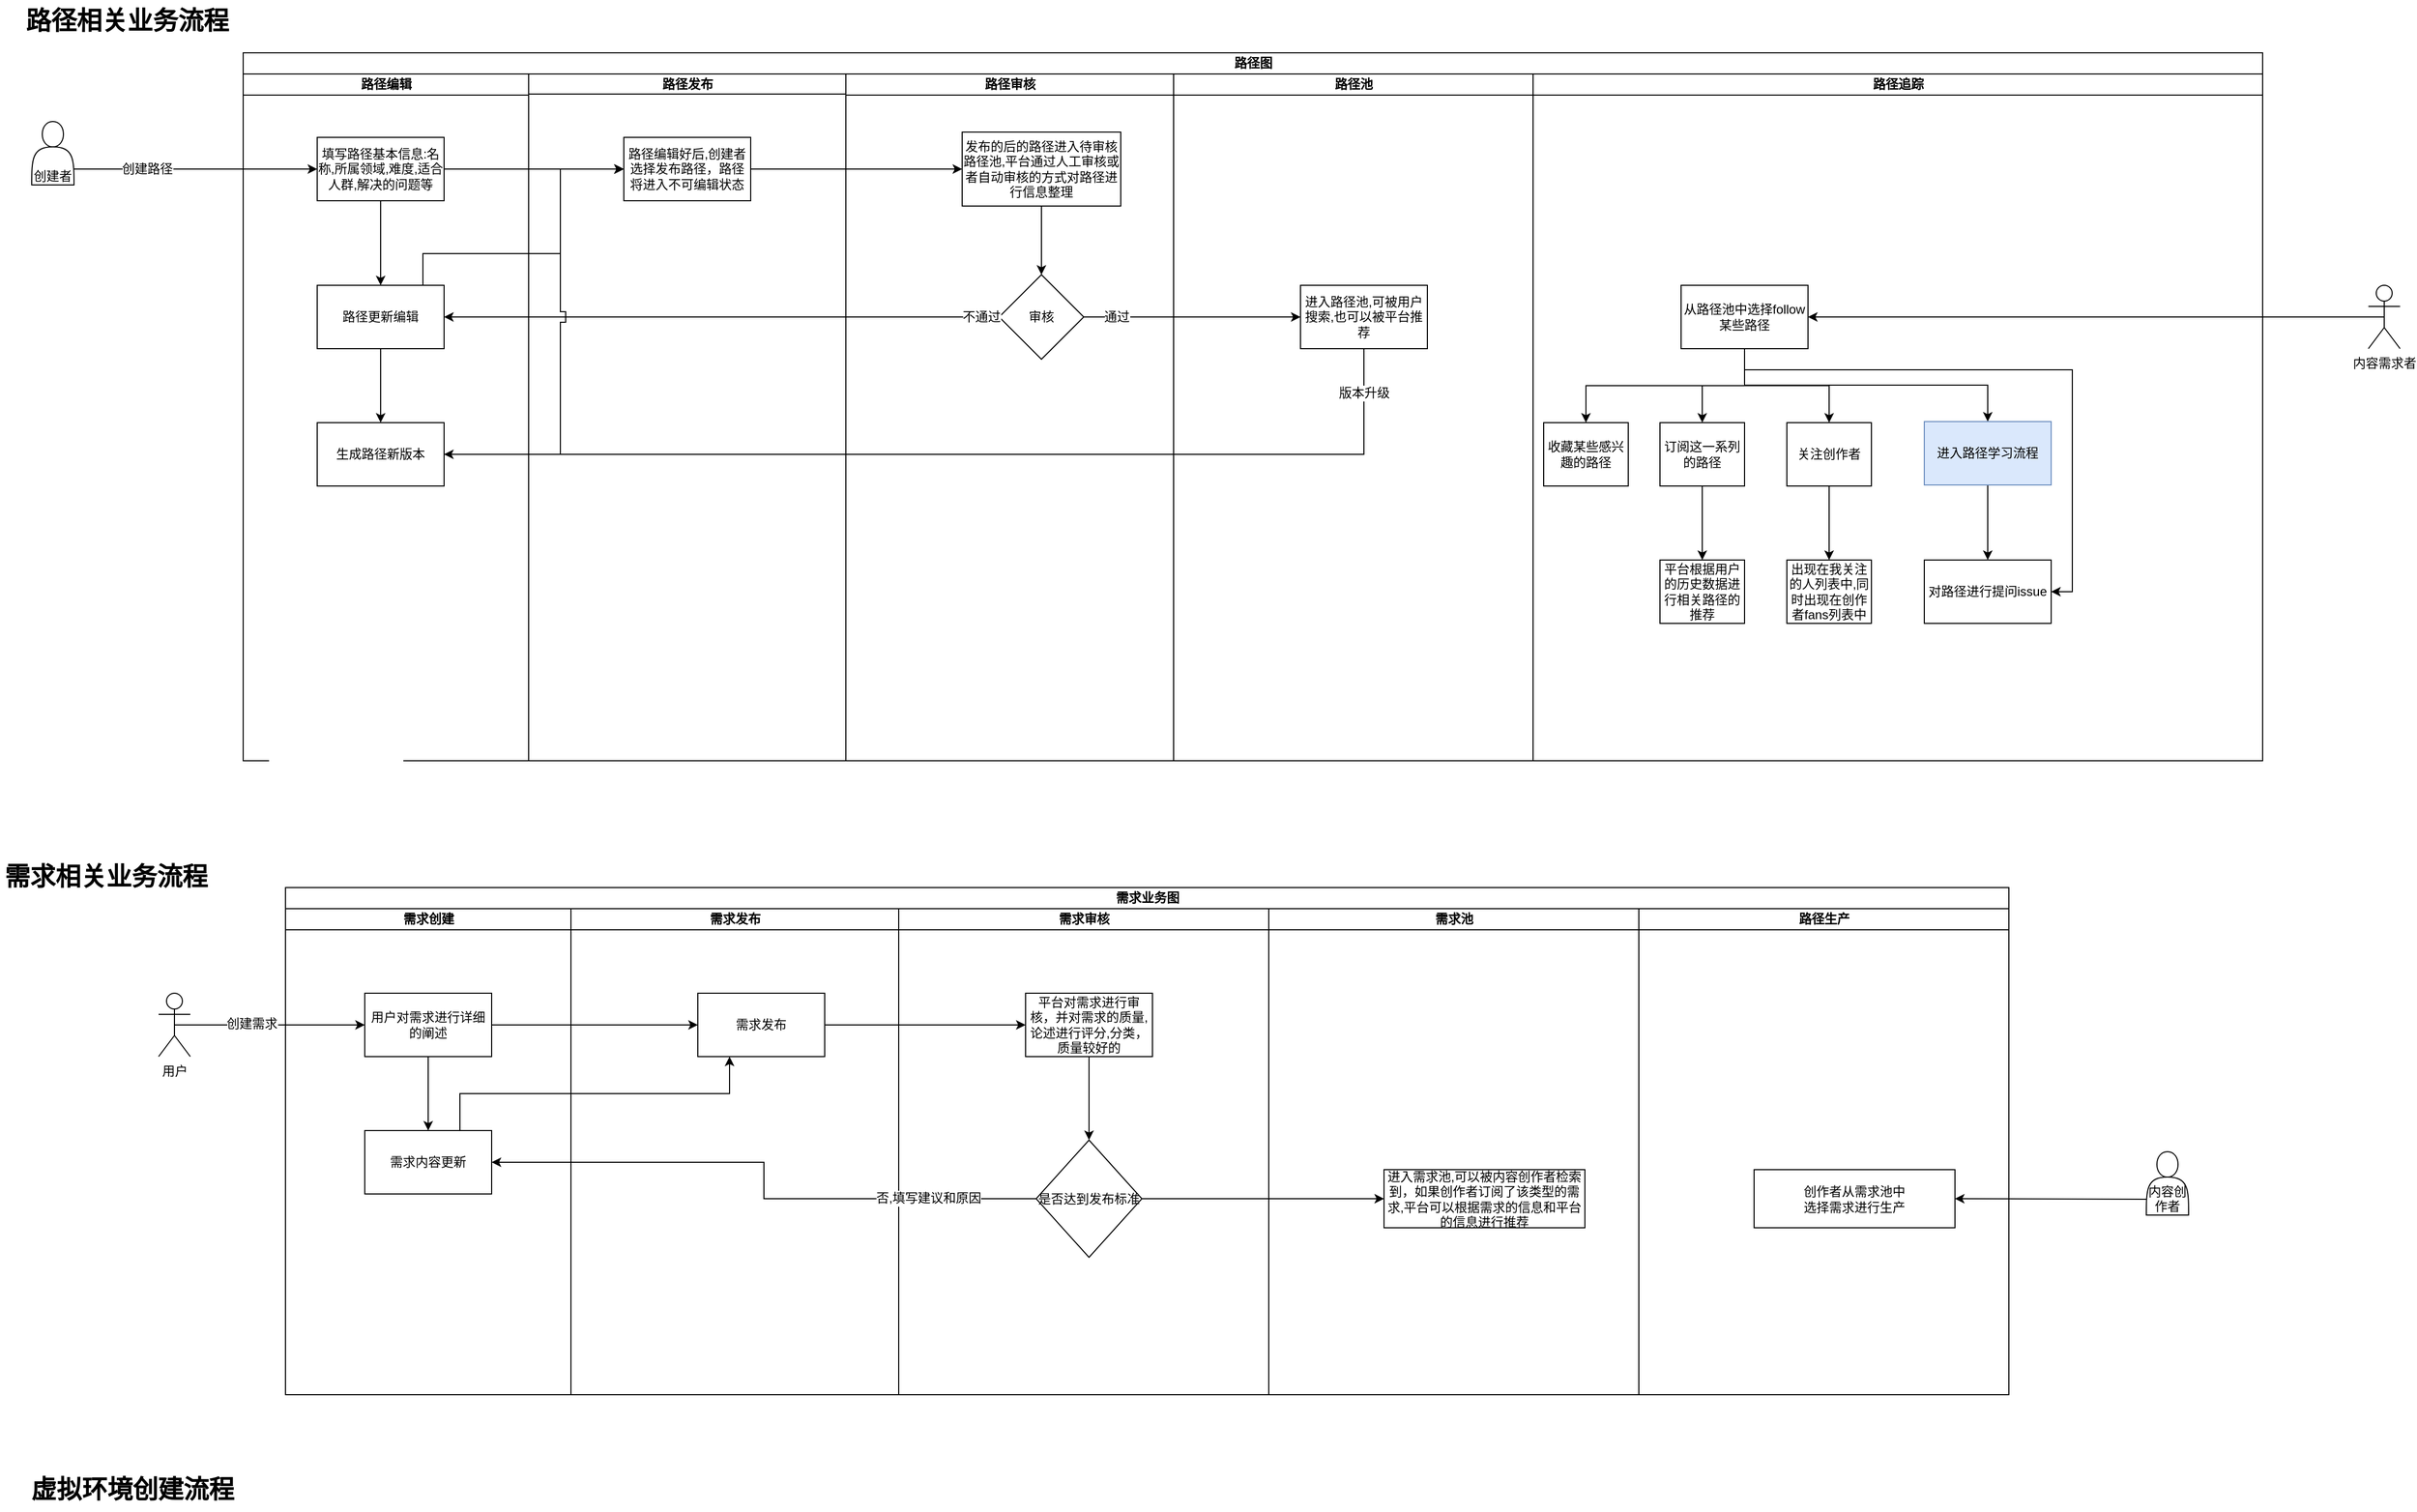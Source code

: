 <mxfile version="10.7.5" type="github"><diagram id="Y3d2bjQpXsiZd7e_Vbnl" name="业务流程图"><mxGraphModel dx="760" dy="499" grid="1" gridSize="10" guides="1" tooltips="1" connect="1" arrows="1" fold="1" page="1" pageScale="1" pageWidth="827" pageHeight="1169" math="0" shadow="0"><root><mxCell id="0"/><mxCell id="1" parent="0"/><mxCell id="p8LNPZyDQQoHtBE9kwxr-2" value="路径图" style="swimlane;html=1;childLayout=stackLayout;resizeParent=1;resizeParentMax=0;startSize=20;horizontal=1;verticalAlign=middle;" vertex="1" parent="1"><mxGeometry x="320" y="60" width="1910" height="670" as="geometry"/></mxCell><mxCell id="p8LNPZyDQQoHtBE9kwxr-4" value="路径编辑" style="swimlane;html=1;startSize=20;" vertex="1" parent="p8LNPZyDQQoHtBE9kwxr-2"><mxGeometry y="20" width="270" height="650" as="geometry"/></mxCell><mxCell id="p8LNPZyDQQoHtBE9kwxr-42" style="edgeStyle=orthogonalEdgeStyle;rounded=0;jumpStyle=sharp;jumpSize=10;orthogonalLoop=1;jettySize=auto;html=1;exitX=0.5;exitY=1;exitDx=0;exitDy=0;startSize=20;" edge="1" parent="p8LNPZyDQQoHtBE9kwxr-4" source="p8LNPZyDQQoHtBE9kwxr-25" target="p8LNPZyDQQoHtBE9kwxr-40"><mxGeometry relative="1" as="geometry"/></mxCell><mxCell id="p8LNPZyDQQoHtBE9kwxr-25" value="填写路径基本信息:名称,所属领域,难度,适合人群,解决的问题等" style="rounded=0;whiteSpace=wrap;html=1;shadow=0;startSize=20;" vertex="1" parent="p8LNPZyDQQoHtBE9kwxr-4"><mxGeometry x="70" y="60" width="120" height="60" as="geometry"/></mxCell><mxCell id="p8LNPZyDQQoHtBE9kwxr-44" style="edgeStyle=orthogonalEdgeStyle;rounded=0;jumpStyle=sharp;jumpSize=10;orthogonalLoop=1;jettySize=auto;html=1;exitX=0.5;exitY=1;exitDx=0;exitDy=0;startSize=20;" edge="1" parent="p8LNPZyDQQoHtBE9kwxr-4" source="p8LNPZyDQQoHtBE9kwxr-40" target="p8LNPZyDQQoHtBE9kwxr-43"><mxGeometry relative="1" as="geometry"/></mxCell><mxCell id="p8LNPZyDQQoHtBE9kwxr-40" value="路径更新编辑" style="rounded=0;whiteSpace=wrap;html=1;shadow=0;startSize=20;" vertex="1" parent="p8LNPZyDQQoHtBE9kwxr-4"><mxGeometry x="70" y="200" width="120" height="60" as="geometry"/></mxCell><mxCell id="p8LNPZyDQQoHtBE9kwxr-43" value="生成路径新版本" style="rounded=0;whiteSpace=wrap;html=1;shadow=0;startSize=20;" vertex="1" parent="p8LNPZyDQQoHtBE9kwxr-4"><mxGeometry x="70" y="330" width="120" height="60" as="geometry"/></mxCell><mxCell id="p8LNPZyDQQoHtBE9kwxr-5" value="路径发布" style="swimlane;html=1;startSize=19;" vertex="1" parent="p8LNPZyDQQoHtBE9kwxr-2"><mxGeometry x="270" y="20" width="300" height="650" as="geometry"/></mxCell><mxCell id="p8LNPZyDQQoHtBE9kwxr-28" value="路径编辑好后,创建者选择发布路径，路径将进入不可编辑状态" style="rounded=0;whiteSpace=wrap;html=1;shadow=0;startSize=20;" vertex="1" parent="p8LNPZyDQQoHtBE9kwxr-5"><mxGeometry x="90" y="60" width="120" height="60" as="geometry"/></mxCell><mxCell id="p8LNPZyDQQoHtBE9kwxr-21" value="路径审核" style="swimlane;html=1;startSize=20;" vertex="1" parent="p8LNPZyDQQoHtBE9kwxr-2"><mxGeometry x="570" y="20" width="310" height="650" as="geometry"/></mxCell><mxCell id="p8LNPZyDQQoHtBE9kwxr-33" style="edgeStyle=orthogonalEdgeStyle;rounded=0;orthogonalLoop=1;jettySize=auto;html=1;exitX=0.5;exitY=1;exitDx=0;exitDy=0;entryX=0.5;entryY=0;entryDx=0;entryDy=0;startSize=20;" edge="1" parent="p8LNPZyDQQoHtBE9kwxr-21" source="p8LNPZyDQQoHtBE9kwxr-30" target="p8LNPZyDQQoHtBE9kwxr-32"><mxGeometry relative="1" as="geometry"/></mxCell><mxCell id="p8LNPZyDQQoHtBE9kwxr-30" value="发布的后的路径进入待审核路径池,平台通过人工审核或者自动审核的方式对路径进行信息整理" style="rounded=0;whiteSpace=wrap;html=1;shadow=0;startSize=20;" vertex="1" parent="p8LNPZyDQQoHtBE9kwxr-21"><mxGeometry x="110" y="55" width="150" height="70" as="geometry"/></mxCell><mxCell id="p8LNPZyDQQoHtBE9kwxr-32" value="审核" style="rhombus;whiteSpace=wrap;html=1;rounded=0;shadow=0;startSize=20;" vertex="1" parent="p8LNPZyDQQoHtBE9kwxr-21"><mxGeometry x="145" y="190" width="80" height="80" as="geometry"/></mxCell><mxCell id="p8LNPZyDQQoHtBE9kwxr-29" style="edgeStyle=orthogonalEdgeStyle;rounded=0;orthogonalLoop=1;jettySize=auto;html=1;exitX=1;exitY=0.5;exitDx=0;exitDy=0;entryX=0;entryY=0.5;entryDx=0;entryDy=0;startSize=20;" edge="1" parent="p8LNPZyDQQoHtBE9kwxr-2" source="p8LNPZyDQQoHtBE9kwxr-25" target="p8LNPZyDQQoHtBE9kwxr-28"><mxGeometry relative="1" as="geometry"/></mxCell><mxCell id="p8LNPZyDQQoHtBE9kwxr-31" style="edgeStyle=orthogonalEdgeStyle;rounded=0;orthogonalLoop=1;jettySize=auto;html=1;exitX=1;exitY=0.5;exitDx=0;exitDy=0;startSize=20;" edge="1" parent="p8LNPZyDQQoHtBE9kwxr-2" source="p8LNPZyDQQoHtBE9kwxr-28" target="p8LNPZyDQQoHtBE9kwxr-30"><mxGeometry relative="1" as="geometry"/></mxCell><mxCell id="p8LNPZyDQQoHtBE9kwxr-35" style="edgeStyle=orthogonalEdgeStyle;rounded=0;jumpStyle=sharp;orthogonalLoop=1;jettySize=auto;html=1;exitX=0;exitY=0.5;exitDx=0;exitDy=0;startSize=20;jumpSize=10;entryX=1;entryY=0.5;entryDx=0;entryDy=0;" edge="1" parent="p8LNPZyDQQoHtBE9kwxr-2" source="p8LNPZyDQQoHtBE9kwxr-32" target="p8LNPZyDQQoHtBE9kwxr-40"><mxGeometry relative="1" as="geometry"/></mxCell><mxCell id="p8LNPZyDQQoHtBE9kwxr-36" value="不通过" style="text;html=1;resizable=0;points=[];align=center;verticalAlign=middle;labelBackgroundColor=#ffffff;" vertex="1" connectable="0" parent="p8LNPZyDQQoHtBE9kwxr-35"><mxGeometry x="-0.934" relative="1" as="geometry"><mxPoint as="offset"/></mxGeometry></mxCell><mxCell id="p8LNPZyDQQoHtBE9kwxr-22" value="路径池" style="swimlane;html=1;startSize=20;" vertex="1" parent="p8LNPZyDQQoHtBE9kwxr-2"><mxGeometry x="880" y="20" width="340" height="650" as="geometry"/></mxCell><mxCell id="p8LNPZyDQQoHtBE9kwxr-38" value="进入路径池,可被用户搜索,也可以被平台推荐" style="rounded=0;whiteSpace=wrap;html=1;shadow=0;startSize=20;" vertex="1" parent="p8LNPZyDQQoHtBE9kwxr-22"><mxGeometry x="120" y="200" width="120" height="60" as="geometry"/></mxCell><mxCell id="p8LNPZyDQQoHtBE9kwxr-39" style="edgeStyle=orthogonalEdgeStyle;rounded=0;jumpStyle=sharp;jumpSize=10;orthogonalLoop=1;jettySize=auto;html=1;exitX=1;exitY=0.5;exitDx=0;exitDy=0;entryX=0;entryY=0.5;entryDx=0;entryDy=0;startSize=20;" edge="1" parent="p8LNPZyDQQoHtBE9kwxr-2" source="p8LNPZyDQQoHtBE9kwxr-32" target="p8LNPZyDQQoHtBE9kwxr-38"><mxGeometry relative="1" as="geometry"/></mxCell><mxCell id="p8LNPZyDQQoHtBE9kwxr-47" value="通过" style="text;html=1;resizable=0;points=[];align=center;verticalAlign=middle;labelBackgroundColor=#ffffff;" vertex="1" connectable="0" parent="p8LNPZyDQQoHtBE9kwxr-39"><mxGeometry x="-0.698" relative="1" as="geometry"><mxPoint as="offset"/></mxGeometry></mxCell><mxCell id="p8LNPZyDQQoHtBE9kwxr-41" style="edgeStyle=orthogonalEdgeStyle;rounded=0;jumpStyle=sharp;jumpSize=10;orthogonalLoop=1;jettySize=auto;html=1;exitX=0.5;exitY=0;exitDx=0;exitDy=0;entryX=0;entryY=0.5;entryDx=0;entryDy=0;startSize=20;" edge="1" parent="p8LNPZyDQQoHtBE9kwxr-2" source="p8LNPZyDQQoHtBE9kwxr-40" target="p8LNPZyDQQoHtBE9kwxr-28"><mxGeometry relative="1" as="geometry"><Array as="points"><mxPoint x="170" y="220"/><mxPoint x="170" y="190"/><mxPoint x="300" y="190"/><mxPoint x="300" y="110"/></Array></mxGeometry></mxCell><mxCell id="p8LNPZyDQQoHtBE9kwxr-45" style="edgeStyle=orthogonalEdgeStyle;rounded=0;jumpStyle=sharp;jumpSize=10;orthogonalLoop=1;jettySize=auto;html=1;exitX=1;exitY=0.5;exitDx=0;exitDy=0;entryX=0;entryY=0.5;entryDx=0;entryDy=0;startSize=20;" edge="1" parent="p8LNPZyDQQoHtBE9kwxr-2" source="p8LNPZyDQQoHtBE9kwxr-43" target="p8LNPZyDQQoHtBE9kwxr-28"><mxGeometry relative="1" as="geometry"><Array as="points"><mxPoint x="300" y="380"/><mxPoint x="300" y="110"/></Array></mxGeometry></mxCell><mxCell id="p8LNPZyDQQoHtBE9kwxr-48" style="edgeStyle=orthogonalEdgeStyle;rounded=0;jumpStyle=sharp;jumpSize=10;orthogonalLoop=1;jettySize=auto;html=1;exitX=0.5;exitY=1;exitDx=0;exitDy=0;entryX=1;entryY=0.5;entryDx=0;entryDy=0;startSize=20;" edge="1" parent="p8LNPZyDQQoHtBE9kwxr-2" source="p8LNPZyDQQoHtBE9kwxr-38" target="p8LNPZyDQQoHtBE9kwxr-43"><mxGeometry relative="1" as="geometry"/></mxCell><mxCell id="p8LNPZyDQQoHtBE9kwxr-49" value="版本升级" style="text;html=1;resizable=0;points=[];align=center;verticalAlign=middle;labelBackgroundColor=#ffffff;" vertex="1" connectable="0" parent="p8LNPZyDQQoHtBE9kwxr-48"><mxGeometry x="-0.913" relative="1" as="geometry"><mxPoint as="offset"/></mxGeometry></mxCell><mxCell id="p8LNPZyDQQoHtBE9kwxr-37" value="路径追踪&lt;br&gt;" style="swimlane;html=1;startSize=20;" vertex="1" parent="p8LNPZyDQQoHtBE9kwxr-2"><mxGeometry x="1220" y="20" width="690" height="650" as="geometry"/></mxCell><mxCell id="p8LNPZyDQQoHtBE9kwxr-60" style="edgeStyle=orthogonalEdgeStyle;rounded=0;jumpStyle=sharp;jumpSize=10;orthogonalLoop=1;jettySize=auto;html=1;exitX=0.5;exitY=1;exitDx=0;exitDy=0;startSize=20;" edge="1" parent="p8LNPZyDQQoHtBE9kwxr-37" source="p8LNPZyDQQoHtBE9kwxr-50" target="p8LNPZyDQQoHtBE9kwxr-59"><mxGeometry relative="1" as="geometry"/></mxCell><mxCell id="p8LNPZyDQQoHtBE9kwxr-68" style="edgeStyle=orthogonalEdgeStyle;rounded=0;jumpStyle=sharp;jumpSize=10;orthogonalLoop=1;jettySize=auto;html=1;exitX=0.5;exitY=1;exitDx=0;exitDy=0;entryX=0.5;entryY=0;entryDx=0;entryDy=0;startSize=20;" edge="1" parent="p8LNPZyDQQoHtBE9kwxr-37" source="p8LNPZyDQQoHtBE9kwxr-50" target="p8LNPZyDQQoHtBE9kwxr-65"><mxGeometry relative="1" as="geometry"/></mxCell><mxCell id="p8LNPZyDQQoHtBE9kwxr-69" style="edgeStyle=orthogonalEdgeStyle;rounded=0;jumpStyle=sharp;jumpSize=10;orthogonalLoop=1;jettySize=auto;html=1;exitX=0.5;exitY=1;exitDx=0;exitDy=0;startSize=20;" edge="1" parent="p8LNPZyDQQoHtBE9kwxr-37" source="p8LNPZyDQQoHtBE9kwxr-50" target="p8LNPZyDQQoHtBE9kwxr-66"><mxGeometry relative="1" as="geometry"/></mxCell><mxCell id="p8LNPZyDQQoHtBE9kwxr-70" style="edgeStyle=orthogonalEdgeStyle;rounded=0;jumpStyle=sharp;jumpSize=10;orthogonalLoop=1;jettySize=auto;html=1;exitX=0.5;exitY=1;exitDx=0;exitDy=0;startSize=20;" edge="1" parent="p8LNPZyDQQoHtBE9kwxr-37" source="p8LNPZyDQQoHtBE9kwxr-50" target="p8LNPZyDQQoHtBE9kwxr-67"><mxGeometry relative="1" as="geometry"/></mxCell><mxCell id="p8LNPZyDQQoHtBE9kwxr-73" style="edgeStyle=orthogonalEdgeStyle;rounded=0;jumpStyle=sharp;jumpSize=10;orthogonalLoop=1;jettySize=auto;html=1;exitX=0.5;exitY=1;exitDx=0;exitDy=0;entryX=1;entryY=0.5;entryDx=0;entryDy=0;startSize=20;" edge="1" parent="p8LNPZyDQQoHtBE9kwxr-37" source="p8LNPZyDQQoHtBE9kwxr-50" target="p8LNPZyDQQoHtBE9kwxr-71"><mxGeometry relative="1" as="geometry"><Array as="points"><mxPoint x="200" y="280"/><mxPoint x="510" y="280"/><mxPoint x="510" y="490"/></Array></mxGeometry></mxCell><mxCell id="p8LNPZyDQQoHtBE9kwxr-50" value="从路径池中选择follow某些路径" style="rounded=0;whiteSpace=wrap;html=1;shadow=0;startSize=20;" vertex="1" parent="p8LNPZyDQQoHtBE9kwxr-37"><mxGeometry x="140" y="200" width="120" height="60" as="geometry"/></mxCell><mxCell id="p8LNPZyDQQoHtBE9kwxr-72" style="edgeStyle=orthogonalEdgeStyle;rounded=0;jumpStyle=sharp;jumpSize=10;orthogonalLoop=1;jettySize=auto;html=1;exitX=0.5;exitY=1;exitDx=0;exitDy=0;entryX=0.5;entryY=0;entryDx=0;entryDy=0;startSize=20;" edge="1" parent="p8LNPZyDQQoHtBE9kwxr-37" source="p8LNPZyDQQoHtBE9kwxr-59" target="p8LNPZyDQQoHtBE9kwxr-71"><mxGeometry relative="1" as="geometry"/></mxCell><mxCell id="p8LNPZyDQQoHtBE9kwxr-59" value="进入路径学习流程" style="rounded=0;whiteSpace=wrap;html=1;shadow=0;startSize=20;fillColor=#dae8fc;strokeColor=#6c8ebf;" vertex="1" parent="p8LNPZyDQQoHtBE9kwxr-37"><mxGeometry x="370" y="329" width="120" height="60" as="geometry"/></mxCell><mxCell id="p8LNPZyDQQoHtBE9kwxr-65" value="收藏某些感兴趣的路径" style="rounded=0;whiteSpace=wrap;html=1;shadow=0;startSize=20;" vertex="1" parent="p8LNPZyDQQoHtBE9kwxr-37"><mxGeometry x="10" y="330" width="80" height="60" as="geometry"/></mxCell><mxCell id="p8LNPZyDQQoHtBE9kwxr-75" style="edgeStyle=orthogonalEdgeStyle;rounded=0;jumpStyle=sharp;jumpSize=10;orthogonalLoop=1;jettySize=auto;html=1;exitX=0.5;exitY=1;exitDx=0;exitDy=0;startSize=20;" edge="1" parent="p8LNPZyDQQoHtBE9kwxr-37" source="p8LNPZyDQQoHtBE9kwxr-66" target="p8LNPZyDQQoHtBE9kwxr-74"><mxGeometry relative="1" as="geometry"/></mxCell><mxCell id="p8LNPZyDQQoHtBE9kwxr-66" value="订阅这一系列的路径" style="rounded=0;whiteSpace=wrap;html=1;shadow=0;startSize=20;" vertex="1" parent="p8LNPZyDQQoHtBE9kwxr-37"><mxGeometry x="120" y="330" width="80" height="60" as="geometry"/></mxCell><mxCell id="p8LNPZyDQQoHtBE9kwxr-77" style="edgeStyle=orthogonalEdgeStyle;rounded=0;jumpStyle=sharp;jumpSize=10;orthogonalLoop=1;jettySize=auto;html=1;exitX=0.5;exitY=1;exitDx=0;exitDy=0;entryX=0.5;entryY=0;entryDx=0;entryDy=0;startSize=20;" edge="1" parent="p8LNPZyDQQoHtBE9kwxr-37" source="p8LNPZyDQQoHtBE9kwxr-67" target="p8LNPZyDQQoHtBE9kwxr-76"><mxGeometry relative="1" as="geometry"/></mxCell><mxCell id="p8LNPZyDQQoHtBE9kwxr-67" value="关注创作者" style="rounded=0;whiteSpace=wrap;html=1;shadow=0;startSize=20;" vertex="1" parent="p8LNPZyDQQoHtBE9kwxr-37"><mxGeometry x="240" y="330" width="80" height="60" as="geometry"/></mxCell><mxCell id="p8LNPZyDQQoHtBE9kwxr-71" value="对路径进行提问issue" style="rounded=0;whiteSpace=wrap;html=1;shadow=0;startSize=20;" vertex="1" parent="p8LNPZyDQQoHtBE9kwxr-37"><mxGeometry x="370" y="460" width="120" height="60" as="geometry"/></mxCell><mxCell id="p8LNPZyDQQoHtBE9kwxr-74" value="平台根据用户的历史数据进行相关路径的推荐" style="rounded=0;whiteSpace=wrap;html=1;shadow=0;startSize=20;" vertex="1" parent="p8LNPZyDQQoHtBE9kwxr-37"><mxGeometry x="120" y="460" width="80" height="60" as="geometry"/></mxCell><mxCell id="p8LNPZyDQQoHtBE9kwxr-76" value="出现在我关注的人列表中,同时出现在创作者fans列表中" style="rounded=0;whiteSpace=wrap;html=1;shadow=0;startSize=20;" vertex="1" parent="p8LNPZyDQQoHtBE9kwxr-37"><mxGeometry x="240" y="460" width="80" height="60" as="geometry"/></mxCell><mxCell id="p8LNPZyDQQoHtBE9kwxr-26" style="edgeStyle=orthogonalEdgeStyle;rounded=0;orthogonalLoop=1;jettySize=auto;html=1;exitX=1;exitY=0.75;exitDx=0;exitDy=0;startSize=20;" edge="1" parent="1" source="p8LNPZyDQQoHtBE9kwxr-23" target="p8LNPZyDQQoHtBE9kwxr-25"><mxGeometry relative="1" as="geometry"/></mxCell><mxCell id="p8LNPZyDQQoHtBE9kwxr-27" value="创建路径" style="text;html=1;resizable=0;points=[];align=center;verticalAlign=middle;labelBackgroundColor=#ffffff;" vertex="1" connectable="0" parent="p8LNPZyDQQoHtBE9kwxr-26"><mxGeometry x="-0.4" relative="1" as="geometry"><mxPoint as="offset"/></mxGeometry></mxCell><mxCell id="p8LNPZyDQQoHtBE9kwxr-23" value="&lt;br&gt;&lt;br&gt;&lt;br&gt;创建者" style="shape=actor;whiteSpace=wrap;html=1;rounded=0;shadow=0;startSize=20;" vertex="1" parent="1"><mxGeometry x="120" y="125" width="40" height="60" as="geometry"/></mxCell><mxCell id="p8LNPZyDQQoHtBE9kwxr-57" style="edgeStyle=orthogonalEdgeStyle;rounded=0;jumpStyle=sharp;jumpSize=10;orthogonalLoop=1;jettySize=auto;html=1;exitX=0.5;exitY=0.5;exitDx=0;exitDy=0;exitPerimeter=0;startSize=20;" edge="1" parent="1" source="p8LNPZyDQQoHtBE9kwxr-51" target="p8LNPZyDQQoHtBE9kwxr-50"><mxGeometry relative="1" as="geometry"/></mxCell><mxCell id="p8LNPZyDQQoHtBE9kwxr-51" value="内容需求者" style="shape=umlActor;verticalLabelPosition=bottom;labelBackgroundColor=#ffffff;verticalAlign=top;html=1;outlineConnect=0;rounded=0;shadow=0;startSize=20;" vertex="1" parent="1"><mxGeometry x="2330" y="280" width="30" height="60" as="geometry"/></mxCell><mxCell id="p8LNPZyDQQoHtBE9kwxr-61" value="路径相关业务流程" style="text;strokeColor=none;fillColor=none;html=1;fontSize=24;fontStyle=1;verticalAlign=middle;align=center;rounded=0;shadow=0;startSize=20;" vertex="1" parent="1"><mxGeometry x="100" y="10" width="220" height="40" as="geometry"/></mxCell><mxCell id="p8LNPZyDQQoHtBE9kwxr-78" value="需求相关业务流程" style="text;strokeColor=none;fillColor=none;html=1;fontSize=24;fontStyle=1;verticalAlign=middle;align=center;rounded=0;shadow=0;startSize=20;" vertex="1" parent="1"><mxGeometry x="90" y="820" width="200" height="40" as="geometry"/></mxCell><mxCell id="p8LNPZyDQQoHtBE9kwxr-83" value="需求业务图" style="swimlane;html=1;childLayout=stackLayout;resizeParent=1;resizeParentMax=0;startSize=20;rounded=0;shadow=0;" vertex="1" parent="1"><mxGeometry x="360" y="850" width="1630" height="480" as="geometry"/></mxCell><mxCell id="p8LNPZyDQQoHtBE9kwxr-84" value="需求创建" style="swimlane;html=1;startSize=20;" vertex="1" parent="p8LNPZyDQQoHtBE9kwxr-83"><mxGeometry y="20" width="270" height="460" as="geometry"/></mxCell><mxCell id="p8LNPZyDQQoHtBE9kwxr-102" style="edgeStyle=orthogonalEdgeStyle;rounded=0;jumpStyle=sharp;jumpSize=10;orthogonalLoop=1;jettySize=auto;html=1;exitX=0.5;exitY=1;exitDx=0;exitDy=0;startSize=20;" edge="1" parent="p8LNPZyDQQoHtBE9kwxr-84" source="p8LNPZyDQQoHtBE9kwxr-88" target="p8LNPZyDQQoHtBE9kwxr-101"><mxGeometry relative="1" as="geometry"/></mxCell><mxCell id="p8LNPZyDQQoHtBE9kwxr-88" value="用户对需求进行详细的阐述" style="rounded=0;whiteSpace=wrap;html=1;shadow=0;startSize=20;" vertex="1" parent="p8LNPZyDQQoHtBE9kwxr-84"><mxGeometry x="75" y="80" width="120" height="60" as="geometry"/></mxCell><mxCell id="p8LNPZyDQQoHtBE9kwxr-101" value="需求内容更新" style="rounded=0;whiteSpace=wrap;html=1;shadow=0;startSize=20;" vertex="1" parent="p8LNPZyDQQoHtBE9kwxr-84"><mxGeometry x="75" y="210" width="120" height="60" as="geometry"/></mxCell><mxCell id="p8LNPZyDQQoHtBE9kwxr-85" value="需求发布" style="swimlane;html=1;startSize=20;" vertex="1" parent="p8LNPZyDQQoHtBE9kwxr-83"><mxGeometry x="270" y="20" width="310" height="460" as="geometry"/></mxCell><mxCell id="p8LNPZyDQQoHtBE9kwxr-95" value="需求发布" style="rounded=0;whiteSpace=wrap;html=1;shadow=0;startSize=20;" vertex="1" parent="p8LNPZyDQQoHtBE9kwxr-85"><mxGeometry x="120" y="80" width="120" height="60" as="geometry"/></mxCell><mxCell id="p8LNPZyDQQoHtBE9kwxr-86" value="需求审核" style="swimlane;html=1;startSize=20;" vertex="1" parent="p8LNPZyDQQoHtBE9kwxr-83"><mxGeometry x="580" y="20" width="350" height="460" as="geometry"/></mxCell><mxCell id="p8LNPZyDQQoHtBE9kwxr-100" style="edgeStyle=orthogonalEdgeStyle;rounded=0;jumpStyle=sharp;jumpSize=10;orthogonalLoop=1;jettySize=auto;html=1;exitX=0.5;exitY=1;exitDx=0;exitDy=0;startSize=20;" edge="1" parent="p8LNPZyDQQoHtBE9kwxr-86" source="p8LNPZyDQQoHtBE9kwxr-97" target="p8LNPZyDQQoHtBE9kwxr-99"><mxGeometry relative="1" as="geometry"/></mxCell><mxCell id="p8LNPZyDQQoHtBE9kwxr-97" value="平台对需求进行审核，并对需求的质量,论述进行评分,分类，质量较好的" style="rounded=0;whiteSpace=wrap;html=1;shadow=0;startSize=20;" vertex="1" parent="p8LNPZyDQQoHtBE9kwxr-86"><mxGeometry x="120" y="80" width="120" height="60" as="geometry"/></mxCell><mxCell id="p8LNPZyDQQoHtBE9kwxr-99" value="是否达到发布标准" style="rhombus;whiteSpace=wrap;html=1;rounded=0;shadow=0;startSize=20;" vertex="1" parent="p8LNPZyDQQoHtBE9kwxr-86"><mxGeometry x="130" y="219" width="100" height="111" as="geometry"/></mxCell><mxCell id="p8LNPZyDQQoHtBE9kwxr-94" value="需求池" style="swimlane;html=1;startSize=20;" vertex="1" parent="p8LNPZyDQQoHtBE9kwxr-83"><mxGeometry x="930" y="20" width="350" height="460" as="geometry"/></mxCell><mxCell id="p8LNPZyDQQoHtBE9kwxr-107" value="进入需求池,可以被内容创作者检索到，如果创作者订阅了该类型的需求,平台可以根据需求的信息和平台的信息进行推荐" style="rounded=0;whiteSpace=wrap;html=1;shadow=0;startSize=20;" vertex="1" parent="p8LNPZyDQQoHtBE9kwxr-94"><mxGeometry x="109" y="247" width="190" height="55" as="geometry"/></mxCell><mxCell id="p8LNPZyDQQoHtBE9kwxr-110" value="路径生产" style="swimlane;html=1;startSize=20;" vertex="1" parent="p8LNPZyDQQoHtBE9kwxr-83"><mxGeometry x="1280" y="20" width="350" height="460" as="geometry"/></mxCell><mxCell id="p8LNPZyDQQoHtBE9kwxr-111" value="创作者从需求池中&lt;br&gt;选择需求进行生产" style="rounded=0;whiteSpace=wrap;html=1;shadow=0;startSize=20;" vertex="1" parent="p8LNPZyDQQoHtBE9kwxr-110"><mxGeometry x="109" y="247" width="190" height="55" as="geometry"/></mxCell><mxCell id="p8LNPZyDQQoHtBE9kwxr-96" style="edgeStyle=orthogonalEdgeStyle;rounded=0;jumpStyle=sharp;jumpSize=10;orthogonalLoop=1;jettySize=auto;html=1;exitX=1;exitY=0.5;exitDx=0;exitDy=0;startSize=20;" edge="1" parent="p8LNPZyDQQoHtBE9kwxr-83" source="p8LNPZyDQQoHtBE9kwxr-88" target="p8LNPZyDQQoHtBE9kwxr-95"><mxGeometry relative="1" as="geometry"/></mxCell><mxCell id="p8LNPZyDQQoHtBE9kwxr-98" style="edgeStyle=orthogonalEdgeStyle;rounded=0;jumpStyle=sharp;jumpSize=10;orthogonalLoop=1;jettySize=auto;html=1;exitX=1;exitY=0.5;exitDx=0;exitDy=0;entryX=0;entryY=0.5;entryDx=0;entryDy=0;startSize=20;" edge="1" parent="p8LNPZyDQQoHtBE9kwxr-83" source="p8LNPZyDQQoHtBE9kwxr-95" target="p8LNPZyDQQoHtBE9kwxr-97"><mxGeometry relative="1" as="geometry"/></mxCell><mxCell id="p8LNPZyDQQoHtBE9kwxr-103" style="edgeStyle=orthogonalEdgeStyle;rounded=0;jumpStyle=sharp;jumpSize=10;orthogonalLoop=1;jettySize=auto;html=1;exitX=0;exitY=0.5;exitDx=0;exitDy=0;startSize=20;" edge="1" parent="p8LNPZyDQQoHtBE9kwxr-83" source="p8LNPZyDQQoHtBE9kwxr-99" target="p8LNPZyDQQoHtBE9kwxr-101"><mxGeometry relative="1" as="geometry"/></mxCell><mxCell id="p8LNPZyDQQoHtBE9kwxr-104" value="否,填写建议和原因" style="text;html=1;resizable=0;points=[];align=center;verticalAlign=middle;labelBackgroundColor=#ffffff;" vertex="1" connectable="0" parent="p8LNPZyDQQoHtBE9kwxr-103"><mxGeometry x="-0.629" y="-1" relative="1" as="geometry"><mxPoint as="offset"/></mxGeometry></mxCell><mxCell id="p8LNPZyDQQoHtBE9kwxr-106" style="edgeStyle=orthogonalEdgeStyle;rounded=0;jumpStyle=sharp;jumpSize=10;orthogonalLoop=1;jettySize=auto;html=1;exitX=0.75;exitY=0;exitDx=0;exitDy=0;entryX=0.25;entryY=1;entryDx=0;entryDy=0;startSize=20;" edge="1" parent="p8LNPZyDQQoHtBE9kwxr-83" source="p8LNPZyDQQoHtBE9kwxr-101" target="p8LNPZyDQQoHtBE9kwxr-95"><mxGeometry relative="1" as="geometry"/></mxCell><mxCell id="p8LNPZyDQQoHtBE9kwxr-108" style="edgeStyle=orthogonalEdgeStyle;rounded=0;jumpStyle=sharp;jumpSize=10;orthogonalLoop=1;jettySize=auto;html=1;exitX=1;exitY=0.5;exitDx=0;exitDy=0;startSize=20;" edge="1" parent="p8LNPZyDQQoHtBE9kwxr-83" source="p8LNPZyDQQoHtBE9kwxr-99" target="p8LNPZyDQQoHtBE9kwxr-107"><mxGeometry relative="1" as="geometry"/></mxCell><mxCell id="p8LNPZyDQQoHtBE9kwxr-89" style="edgeStyle=orthogonalEdgeStyle;rounded=0;jumpStyle=sharp;jumpSize=10;orthogonalLoop=1;jettySize=auto;html=1;exitX=0.5;exitY=0.5;exitDx=0;exitDy=0;exitPerimeter=0;startSize=20;" edge="1" parent="1" source="p8LNPZyDQQoHtBE9kwxr-87" target="p8LNPZyDQQoHtBE9kwxr-88"><mxGeometry relative="1" as="geometry"/></mxCell><mxCell id="p8LNPZyDQQoHtBE9kwxr-90" value="创建需求" style="text;html=1;resizable=0;points=[];align=center;verticalAlign=middle;labelBackgroundColor=#ffffff;" vertex="1" connectable="0" parent="p8LNPZyDQQoHtBE9kwxr-89"><mxGeometry x="-0.188" y="1" relative="1" as="geometry"><mxPoint as="offset"/></mxGeometry></mxCell><mxCell id="p8LNPZyDQQoHtBE9kwxr-87" value="用户" style="shape=umlActor;verticalLabelPosition=bottom;labelBackgroundColor=#ffffff;verticalAlign=top;html=1;outlineConnect=0;rounded=0;shadow=0;startSize=20;" vertex="1" parent="1"><mxGeometry x="240" y="950" width="30" height="60" as="geometry"/></mxCell><mxCell id="p8LNPZyDQQoHtBE9kwxr-113" style="edgeStyle=orthogonalEdgeStyle;rounded=0;jumpStyle=sharp;jumpSize=10;orthogonalLoop=1;jettySize=auto;html=1;exitX=0;exitY=0.75;exitDx=0;exitDy=0;startSize=20;" edge="1" parent="1" source="p8LNPZyDQQoHtBE9kwxr-112" target="p8LNPZyDQQoHtBE9kwxr-111"><mxGeometry relative="1" as="geometry"/></mxCell><mxCell id="p8LNPZyDQQoHtBE9kwxr-112" value="&lt;br&gt;&lt;br&gt;内容创作者" style="shape=actor;whiteSpace=wrap;html=1;rounded=0;shadow=0;startSize=20;" vertex="1" parent="1"><mxGeometry x="2120" y="1100" width="40" height="60" as="geometry"/></mxCell><mxCell id="p8LNPZyDQQoHtBE9kwxr-114" value="虚拟环境创建流程" style="text;strokeColor=none;fillColor=none;html=1;fontSize=24;fontStyle=1;verticalAlign=middle;align=center;rounded=0;shadow=0;startSize=20;" vertex="1" parent="1"><mxGeometry x="100" y="1400" width="230" height="40" as="geometry"/></mxCell></root></mxGraphModel></diagram><diagram id="bB6FnkzkNKNqY5aQOcyv" name="路径示例"><mxGraphModel dx="760" dy="499" grid="1" gridSize="10" guides="1" tooltips="1" connect="1" arrows="1" fold="1" page="1" pageScale="1" pageWidth="827" pageHeight="1169" math="0" shadow="0"><root><mxCell id="_Cy2yPnWkC9rsuAmsb38-0"/><mxCell id="_Cy2yPnWkC9rsuAmsb38-1" parent="_Cy2yPnWkC9rsuAmsb38-0"/><mxCell id="_Cy2yPnWkC9rsuAmsb38-4" value="" style="edgeStyle=orthogonalEdgeStyle;rounded=0;jumpStyle=sharp;jumpSize=10;orthogonalLoop=1;jettySize=auto;html=1;startSize=20;" edge="1" parent="_Cy2yPnWkC9rsuAmsb38-1" source="_Cy2yPnWkC9rsuAmsb38-2" target="_Cy2yPnWkC9rsuAmsb38-3"><mxGeometry relative="1" as="geometry"/></mxCell><mxCell id="_Cy2yPnWkC9rsuAmsb38-11" style="edgeStyle=orthogonalEdgeStyle;rounded=0;jumpStyle=sharp;jumpSize=10;orthogonalLoop=1;jettySize=auto;html=1;exitX=1;exitY=0.5;exitDx=0;exitDy=0;entryX=0;entryY=0.5;entryDx=0;entryDy=0;startSize=20;" edge="1" parent="_Cy2yPnWkC9rsuAmsb38-1" source="_Cy2yPnWkC9rsuAmsb38-2" target="_Cy2yPnWkC9rsuAmsb38-9"><mxGeometry relative="1" as="geometry"/></mxCell><mxCell id="_Cy2yPnWkC9rsuAmsb38-12" style="edgeStyle=orthogonalEdgeStyle;rounded=0;jumpStyle=sharp;jumpSize=10;orthogonalLoop=1;jettySize=auto;html=1;exitX=1;exitY=0.5;exitDx=0;exitDy=0;entryX=0;entryY=0.5;entryDx=0;entryDy=0;startSize=20;" edge="1" parent="_Cy2yPnWkC9rsuAmsb38-1" source="_Cy2yPnWkC9rsuAmsb38-2" target="_Cy2yPnWkC9rsuAmsb38-10"><mxGeometry relative="1" as="geometry"/></mxCell><mxCell id="_Cy2yPnWkC9rsuAmsb38-2" value="" style="rounded=1;whiteSpace=wrap;html=1;shadow=0;startSize=20;fillColor=#f5f5f5;strokeColor=none;fontColor=#333333;" vertex="1" parent="_Cy2yPnWkC9rsuAmsb38-1"><mxGeometry x="100" y="210" width="120" height="60" as="geometry"/></mxCell><mxCell id="_Cy2yPnWkC9rsuAmsb38-6" value="" style="edgeStyle=orthogonalEdgeStyle;rounded=0;jumpStyle=sharp;jumpSize=10;orthogonalLoop=1;jettySize=auto;html=1;startSize=20;" edge="1" parent="_Cy2yPnWkC9rsuAmsb38-1" source="_Cy2yPnWkC9rsuAmsb38-3" target="_Cy2yPnWkC9rsuAmsb38-5"><mxGeometry relative="1" as="geometry"/></mxCell><mxCell id="_Cy2yPnWkC9rsuAmsb38-3" value="" style="rounded=1;whiteSpace=wrap;html=1;shadow=0;startSize=20;fillColor=#d5e8d4;strokeColor=none;" vertex="1" parent="_Cy2yPnWkC9rsuAmsb38-1"><mxGeometry x="310" y="210" width="120" height="60" as="geometry"/></mxCell><mxCell id="_Cy2yPnWkC9rsuAmsb38-8" value="" style="edgeStyle=orthogonalEdgeStyle;rounded=0;jumpStyle=sharp;jumpSize=10;orthogonalLoop=1;jettySize=auto;html=1;startSize=20;" edge="1" parent="_Cy2yPnWkC9rsuAmsb38-1" source="_Cy2yPnWkC9rsuAmsb38-5" target="_Cy2yPnWkC9rsuAmsb38-7"><mxGeometry relative="1" as="geometry"/></mxCell><mxCell id="_Cy2yPnWkC9rsuAmsb38-5" value="" style="rounded=1;whiteSpace=wrap;html=1;shadow=0;startSize=20;fillColor=#fff2cc;strokeColor=none;" vertex="1" parent="_Cy2yPnWkC9rsuAmsb38-1"><mxGeometry x="500" y="210" width="120" height="60" as="geometry"/></mxCell><mxCell id="_Cy2yPnWkC9rsuAmsb38-7" value="" style="rounded=1;whiteSpace=wrap;html=1;shadow=0;startSize=20;fillColor=#f8cecc;strokeColor=none;" vertex="1" parent="_Cy2yPnWkC9rsuAmsb38-1"><mxGeometry x="700" y="210" width="120" height="60" as="geometry"/></mxCell><mxCell id="_Cy2yPnWkC9rsuAmsb38-9" value="" style="rounded=1;whiteSpace=wrap;html=1;shadow=0;startSize=20;fillColor=#dae8fc;strokeColor=none;" vertex="1" parent="_Cy2yPnWkC9rsuAmsb38-1"><mxGeometry x="310" y="90" width="120" height="60" as="geometry"/></mxCell><mxCell id="_Cy2yPnWkC9rsuAmsb38-10" value="" style="rounded=1;whiteSpace=wrap;html=1;shadow=0;startSize=20;fillColor=#ffe6cc;strokeColor=none;" vertex="1" parent="_Cy2yPnWkC9rsuAmsb38-1"><mxGeometry x="310" y="340" width="120" height="60" as="geometry"/></mxCell></root></mxGraphModel></diagram><diagram id="9-At2GeHT91s1i9jyKPc" name="页面流程图"><mxGraphModel dx="760" dy="1717" grid="1" gridSize="10" guides="1" tooltips="1" connect="1" arrows="1" fold="1" page="1" pageScale="1" pageWidth="827" pageHeight="1169" math="0" shadow="0"><root><mxCell id="T4LSEj3eV547J0RM2zsK-0"/><mxCell id="T4LSEj3eV547J0RM2zsK-1" parent="T4LSEj3eV547J0RM2zsK-0"/><mxCell id="T4LSEj3eV547J0RM2zsK-5" style="edgeStyle=orthogonalEdgeStyle;rounded=0;jumpStyle=sharp;jumpSize=10;orthogonalLoop=1;jettySize=auto;html=1;exitX=1;exitY=0.5;exitDx=0;exitDy=0;entryX=0;entryY=0.5;entryDx=0;entryDy=0;startSize=20;" edge="1" parent="T4LSEj3eV547J0RM2zsK-1" source="T4LSEj3eV547J0RM2zsK-2" target="T4LSEj3eV547J0RM2zsK-3"><mxGeometry relative="1" as="geometry"/></mxCell><mxCell id="T4LSEj3eV547J0RM2zsK-6" style="edgeStyle=orthogonalEdgeStyle;rounded=0;jumpStyle=sharp;jumpSize=10;orthogonalLoop=1;jettySize=auto;html=1;exitX=1;exitY=0.5;exitDx=0;exitDy=0;entryX=0;entryY=0.5;entryDx=0;entryDy=0;startSize=20;" edge="1" parent="T4LSEj3eV547J0RM2zsK-1" source="T4LSEj3eV547J0RM2zsK-2" target="T4LSEj3eV547J0RM2zsK-4"><mxGeometry relative="1" as="geometry"/></mxCell><mxCell id="T4LSEj3eV547J0RM2zsK-2" value="首页(路径介绍页)" style="rounded=1;whiteSpace=wrap;html=1;shadow=0;startSize=20;" vertex="1" parent="T4LSEj3eV547J0RM2zsK-1"><mxGeometry x="120" y="160" width="120" height="60" as="geometry"/></mxCell><mxCell id="T4LSEj3eV547J0RM2zsK-8" style="edgeStyle=orthogonalEdgeStyle;rounded=0;jumpStyle=sharp;jumpSize=10;orthogonalLoop=1;jettySize=auto;html=1;exitX=1;exitY=0.5;exitDx=0;exitDy=0;entryX=0;entryY=0.5;entryDx=0;entryDy=0;startSize=20;" edge="1" parent="T4LSEj3eV547J0RM2zsK-1" source="T4LSEj3eV547J0RM2zsK-3" target="T4LSEj3eV547J0RM2zsK-7"><mxGeometry relative="1" as="geometry"><Array as="points"><mxPoint x="500" y="140"/><mxPoint x="500" y="50"/></Array></mxGeometry></mxCell><mxCell id="T4LSEj3eV547J0RM2zsK-19" style="edgeStyle=orthogonalEdgeStyle;rounded=0;jumpStyle=sharp;jumpSize=10;orthogonalLoop=1;jettySize=auto;html=1;exitX=1;exitY=0.5;exitDx=0;exitDy=0;entryX=0;entryY=0.5;entryDx=0;entryDy=0;startSize=20;" edge="1" parent="T4LSEj3eV547J0RM2zsK-1" source="T4LSEj3eV547J0RM2zsK-3" target="T4LSEj3eV547J0RM2zsK-17"><mxGeometry relative="1" as="geometry"><Array as="points"><mxPoint x="500" y="140"/><mxPoint x="500" y="390"/></Array></mxGeometry></mxCell><mxCell id="T4LSEj3eV547J0RM2zsK-20" style="edgeStyle=orthogonalEdgeStyle;rounded=0;jumpStyle=sharp;jumpSize=10;orthogonalLoop=1;jettySize=auto;html=1;exitX=1;exitY=0.5;exitDx=0;exitDy=0;entryX=0;entryY=0.5;entryDx=0;entryDy=0;startSize=20;" edge="1" parent="T4LSEj3eV547J0RM2zsK-1" source="T4LSEj3eV547J0RM2zsK-3" target="T4LSEj3eV547J0RM2zsK-18"><mxGeometry relative="1" as="geometry"><Array as="points"><mxPoint x="500" y="140"/><mxPoint x="500" y="500"/></Array></mxGeometry></mxCell><mxCell id="T4LSEj3eV547J0RM2zsK-22" style="edgeStyle=orthogonalEdgeStyle;rounded=0;jumpStyle=sharp;jumpSize=10;orthogonalLoop=1;jettySize=auto;html=1;exitX=1;exitY=0.5;exitDx=0;exitDy=0;entryX=0;entryY=0.5;entryDx=0;entryDy=0;startSize=20;" edge="1" parent="T4LSEj3eV547J0RM2zsK-1" source="T4LSEj3eV547J0RM2zsK-3" target="T4LSEj3eV547J0RM2zsK-21"><mxGeometry relative="1" as="geometry"><Array as="points"><mxPoint x="500" y="140"/><mxPoint x="500" y="600"/></Array></mxGeometry></mxCell><mxCell id="T4LSEj3eV547J0RM2zsK-27" style="edgeStyle=orthogonalEdgeStyle;rounded=0;jumpStyle=sharp;jumpSize=10;orthogonalLoop=1;jettySize=auto;html=1;exitX=0.75;exitY=0;exitDx=0;exitDy=0;entryX=0;entryY=0.5;entryDx=0;entryDy=0;startSize=20;" edge="1" parent="T4LSEj3eV547J0RM2zsK-1" source="T4LSEj3eV547J0RM2zsK-3" target="T4LSEj3eV547J0RM2zsK-26"><mxGeometry relative="1" as="geometry"/></mxCell><mxCell id="T4LSEj3eV547J0RM2zsK-3" value="登录" style="rounded=1;whiteSpace=wrap;html=1;shadow=0;startSize=20;" vertex="1" parent="T4LSEj3eV547J0RM2zsK-1"><mxGeometry x="310" y="110" width="120" height="60" as="geometry"/></mxCell><mxCell id="T4LSEj3eV547J0RM2zsK-4" value="注册" style="rounded=1;whiteSpace=wrap;html=1;shadow=0;startSize=20;" vertex="1" parent="T4LSEj3eV547J0RM2zsK-1"><mxGeometry x="310" y="230" width="120" height="60" as="geometry"/></mxCell><mxCell id="T4LSEj3eV547J0RM2zsK-11" style="edgeStyle=orthogonalEdgeStyle;rounded=0;jumpStyle=sharp;jumpSize=10;orthogonalLoop=1;jettySize=auto;html=1;exitX=1;exitY=0.5;exitDx=0;exitDy=0;entryX=0;entryY=0.5;entryDx=0;entryDy=0;startSize=20;" edge="1" parent="T4LSEj3eV547J0RM2zsK-1" source="T4LSEj3eV547J0RM2zsK-7" target="T4LSEj3eV547J0RM2zsK-10"><mxGeometry relative="1" as="geometry"><Array as="points"><mxPoint x="740" y="50"/><mxPoint x="740" y="-20"/></Array></mxGeometry></mxCell><mxCell id="T4LSEj3eV547J0RM2zsK-12" style="edgeStyle=orthogonalEdgeStyle;rounded=0;jumpStyle=sharp;jumpSize=10;orthogonalLoop=1;jettySize=auto;html=1;exitX=1;exitY=0.5;exitDx=0;exitDy=0;startSize=20;" edge="1" parent="T4LSEj3eV547J0RM2zsK-1" source="T4LSEj3eV547J0RM2zsK-7" target="T4LSEj3eV547J0RM2zsK-9"><mxGeometry relative="1" as="geometry"><Array as="points"><mxPoint x="740" y="50"/><mxPoint x="740" y="110"/></Array></mxGeometry></mxCell><mxCell id="T4LSEj3eV547J0RM2zsK-14" style="edgeStyle=orthogonalEdgeStyle;rounded=0;jumpStyle=sharp;jumpSize=10;orthogonalLoop=1;jettySize=auto;html=1;exitX=1;exitY=0.5;exitDx=0;exitDy=0;entryX=0;entryY=0.5;entryDx=0;entryDy=0;startSize=20;" edge="1" parent="T4LSEj3eV547J0RM2zsK-1" source="T4LSEj3eV547J0RM2zsK-7" target="T4LSEj3eV547J0RM2zsK-13"><mxGeometry relative="1" as="geometry"><Array as="points"><mxPoint x="740" y="50"/><mxPoint x="740" y="210"/></Array></mxGeometry></mxCell><mxCell id="T4LSEj3eV547J0RM2zsK-16" style="edgeStyle=orthogonalEdgeStyle;rounded=0;jumpStyle=sharp;jumpSize=10;orthogonalLoop=1;jettySize=auto;html=1;exitX=1;exitY=0.5;exitDx=0;exitDy=0;entryX=0;entryY=0.5;entryDx=0;entryDy=0;startSize=20;" edge="1" parent="T4LSEj3eV547J0RM2zsK-1" source="T4LSEj3eV547J0RM2zsK-7" target="T4LSEj3eV547J0RM2zsK-15"><mxGeometry relative="1" as="geometry"><Array as="points"><mxPoint x="740" y="50"/><mxPoint x="740" y="300"/></Array></mxGeometry></mxCell><mxCell id="T4LSEj3eV547J0RM2zsK-7" value="workspace(普通用户)" style="rounded=1;whiteSpace=wrap;html=1;shadow=0;startSize=20;" vertex="1" parent="T4LSEj3eV547J0RM2zsK-1"><mxGeometry x="560" y="20" width="120" height="60" as="geometry"/></mxCell><mxCell id="T4LSEj3eV547J0RM2zsK-9" value="需求" style="rounded=1;whiteSpace=wrap;html=1;shadow=0;startSize=20;" vertex="1" parent="T4LSEj3eV547J0RM2zsK-1"><mxGeometry x="810" y="80" width="120" height="60" as="geometry"/></mxCell><mxCell id="T4LSEj3eV547J0RM2zsK-10" value="路径" style="rounded=1;whiteSpace=wrap;html=1;shadow=0;startSize=20;" vertex="1" parent="T4LSEj3eV547J0RM2zsK-1"><mxGeometry x="810" y="-50" width="120" height="60" as="geometry"/></mxCell><mxCell id="T4LSEj3eV547J0RM2zsK-13" value="个人信息" style="rounded=1;whiteSpace=wrap;html=1;shadow=0;startSize=20;" vertex="1" parent="T4LSEj3eV547J0RM2zsK-1"><mxGeometry x="810" y="180" width="120" height="60" as="geometry"/></mxCell><mxCell id="T4LSEj3eV547J0RM2zsK-15" value="实践活动" style="rounded=1;whiteSpace=wrap;html=1;shadow=0;startSize=20;" vertex="1" parent="T4LSEj3eV547J0RM2zsK-1"><mxGeometry x="810" y="270" width="120" height="60" as="geometry"/></mxCell><mxCell id="T4LSEj3eV547J0RM2zsK-17" value="路径创建页面" style="rounded=1;whiteSpace=wrap;html=1;shadow=0;startSize=20;" vertex="1" parent="T4LSEj3eV547J0RM2zsK-1"><mxGeometry x="580" y="360" width="120" height="60" as="geometry"/></mxCell><mxCell id="T4LSEj3eV547J0RM2zsK-18" value="路径编辑页面" style="rounded=1;whiteSpace=wrap;html=1;shadow=0;startSize=20;" vertex="1" parent="T4LSEj3eV547J0RM2zsK-1"><mxGeometry x="580" y="470" width="120" height="60" as="geometry"/></mxCell><mxCell id="T4LSEj3eV547J0RM2zsK-21" value="需求池" style="rounded=1;whiteSpace=wrap;html=1;shadow=0;startSize=20;" vertex="1" parent="T4LSEj3eV547J0RM2zsK-1"><mxGeometry x="580" y="570" width="120" height="60" as="geometry"/></mxCell><mxCell id="T4LSEj3eV547J0RM2zsK-32" style="edgeStyle=orthogonalEdgeStyle;rounded=0;jumpStyle=sharp;jumpSize=10;orthogonalLoop=1;jettySize=auto;html=1;exitX=1;exitY=0.5;exitDx=0;exitDy=0;entryX=0;entryY=0.5;entryDx=0;entryDy=0;startSize=20;" edge="1" parent="T4LSEj3eV547J0RM2zsK-1" source="T4LSEj3eV547J0RM2zsK-26" target="T4LSEj3eV547J0RM2zsK-29"><mxGeometry relative="1" as="geometry"/></mxCell><mxCell id="T4LSEj3eV547J0RM2zsK-33" style="edgeStyle=orthogonalEdgeStyle;rounded=0;jumpStyle=sharp;jumpSize=10;orthogonalLoop=1;jettySize=auto;html=1;exitX=1;exitY=0.5;exitDx=0;exitDy=0;entryX=0;entryY=0.5;entryDx=0;entryDy=0;startSize=20;" edge="1" parent="T4LSEj3eV547J0RM2zsK-1" source="T4LSEj3eV547J0RM2zsK-26" target="T4LSEj3eV547J0RM2zsK-30"><mxGeometry relative="1" as="geometry"/></mxCell><mxCell id="T4LSEj3eV547J0RM2zsK-34" style="edgeStyle=orthogonalEdgeStyle;rounded=0;jumpStyle=sharp;jumpSize=10;orthogonalLoop=1;jettySize=auto;html=1;exitX=1;exitY=0.5;exitDx=0;exitDy=0;entryX=0;entryY=0.5;entryDx=0;entryDy=0;startSize=20;" edge="1" parent="T4LSEj3eV547J0RM2zsK-1" source="T4LSEj3eV547J0RM2zsK-26" target="T4LSEj3eV547J0RM2zsK-31"><mxGeometry relative="1" as="geometry"/></mxCell><mxCell id="T4LSEj3eV547J0RM2zsK-26" value="workspace&lt;br&gt;平台管理用户" style="rounded=1;whiteSpace=wrap;html=1;shadow=0;startSize=20;" vertex="1" parent="T4LSEj3eV547J0RM2zsK-1"><mxGeometry x="560" y="-260" width="120" height="60" as="geometry"/></mxCell><mxCell id="T4LSEj3eV547J0RM2zsK-29" value="首页内容管理" style="rounded=1;whiteSpace=wrap;html=1;shadow=0;startSize=20;" vertex="1" parent="T4LSEj3eV547J0RM2zsK-1"><mxGeometry x="767" y="-440" width="120" height="60" as="geometry"/></mxCell><mxCell id="T4LSEj3eV547J0RM2zsK-30" value="权限管理" style="rounded=1;whiteSpace=wrap;html=1;shadow=0;startSize=20;" vertex="1" parent="T4LSEj3eV547J0RM2zsK-1"><mxGeometry x="767" y="-340" width="120" height="60" as="geometry"/></mxCell><mxCell id="T4LSEj3eV547J0RM2zsK-31" value="路径审核" style="rounded=1;whiteSpace=wrap;html=1;shadow=0;startSize=20;" vertex="1" parent="T4LSEj3eV547J0RM2zsK-1"><mxGeometry x="767" y="-240" width="120" height="60" as="geometry"/></mxCell><mxCell id="T4LSEj3eV547J0RM2zsK-35" value="登录" style="rounded=1;whiteSpace=wrap;html=1;shadow=0;startSize=20;" vertex="1" parent="T4LSEj3eV547J0RM2zsK-1"><mxGeometry x="260" y="-40" width="120" height="60" as="geometry"/></mxCell></root></mxGraphModel></diagram><diagram id="MoxenIAfggaF3EA-lnL3" name="snail主线流程图"><mxGraphModel dx="760" dy="548" grid="1" gridSize="10" guides="1" tooltips="1" connect="1" arrows="1" fold="1" page="1" pageScale="1" pageWidth="827" pageHeight="1169" math="0" shadow="0"><root><mxCell id="3ZhdmReDmW7wSFBR8d9K-0"/><mxCell id="3ZhdmReDmW7wSFBR8d9K-1" parent="3ZhdmReDmW7wSFBR8d9K-0"/></root></mxGraphModel></diagram></mxfile>